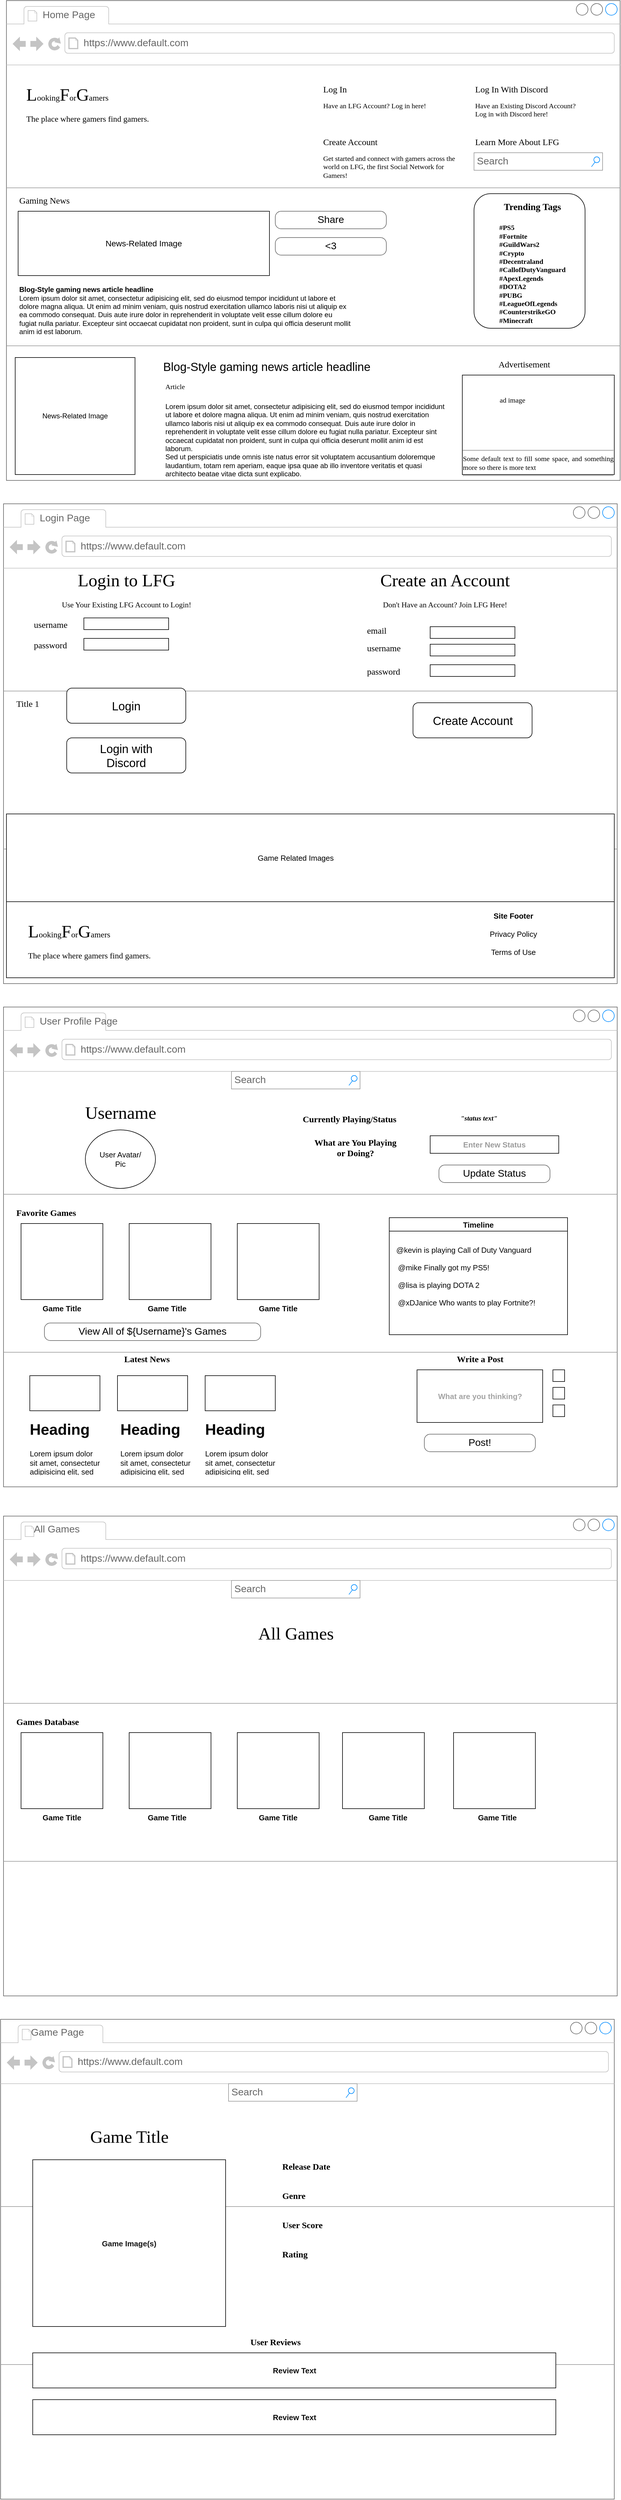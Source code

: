 <mxfile version="16.2.6" type="github">
  <diagram name="Page-1" id="2cc2dc42-3aac-f2a9-1cec-7a8b7cbee084">
    <mxGraphModel dx="1641" dy="769" grid="1" gridSize="10" guides="1" tooltips="1" connect="1" arrows="1" fold="1" page="1" pageScale="1" pageWidth="1100" pageHeight="850" background="#ffffff" math="0" shadow="0">
      <root>
        <mxCell id="0" />
        <mxCell id="1" parent="0" />
        <mxCell id="7026571954dc6520-1" value="" style="strokeWidth=1;shadow=0;dashed=0;align=center;html=1;shape=mxgraph.mockup.containers.browserWindow;rSize=0;strokeColor=#666666;mainText=,;recursiveResize=0;rounded=0;labelBackgroundColor=none;fontFamily=Verdana;fontSize=12" parent="1" vertex="1">
          <mxGeometry x="30" y="20" width="1050" height="820" as="geometry" />
        </mxCell>
        <mxCell id="7026571954dc6520-2" value="Home Page" style="strokeWidth=1;shadow=0;dashed=0;align=center;html=1;shape=mxgraph.mockup.containers.anchor;fontSize=17;fontColor=#666666;align=left;" parent="7026571954dc6520-1" vertex="1">
          <mxGeometry x="60" y="12" width="110" height="26" as="geometry" />
        </mxCell>
        <mxCell id="7026571954dc6520-3" value="https://www.default.com" style="strokeWidth=1;shadow=0;dashed=0;align=center;html=1;shape=mxgraph.mockup.containers.anchor;rSize=0;fontSize=17;fontColor=#666666;align=left;" parent="7026571954dc6520-1" vertex="1">
          <mxGeometry x="130" y="60" width="250" height="26" as="geometry" />
        </mxCell>
        <mxCell id="7026571954dc6520-4" value="L&lt;font style=&quot;font-size: 14px&quot;&gt;ooking&lt;/font&gt;F&lt;font style=&quot;font-size: 14px&quot;&gt;or&lt;/font&gt;G&lt;font style=&quot;font-size: 14px&quot;&gt;amers&lt;br&gt;The place where gamers find gamers.&lt;br&gt;&lt;/font&gt;" style="text;html=1;points=[];align=left;verticalAlign=top;spacingTop=-4;fontSize=30;fontFamily=Verdana" parent="7026571954dc6520-1" vertex="1">
          <mxGeometry x="32" y="140" width="340" height="50" as="geometry" />
        </mxCell>
        <mxCell id="7026571954dc6520-6" value="Log In" style="text;html=1;points=[];align=left;verticalAlign=top;spacingTop=-4;fontSize=15;fontFamily=Verdana" parent="7026571954dc6520-1" vertex="1">
          <mxGeometry x="540" y="140" width="170" height="30" as="geometry" />
        </mxCell>
        <mxCell id="7026571954dc6520-7" value="Have an LFG Account? Log in here!" style="text;html=1;points=[];align=left;verticalAlign=top;spacingTop=-4;fontSize=12;fontFamily=Verdana;whiteSpace=wrap;" parent="7026571954dc6520-1" vertex="1">
          <mxGeometry x="540" y="170" width="240" height="40" as="geometry" />
        </mxCell>
        <mxCell id="7026571954dc6520-8" value="Create Account" style="text;html=1;points=[];align=left;verticalAlign=top;spacingTop=-4;fontSize=15;fontFamily=Verdana" parent="7026571954dc6520-1" vertex="1">
          <mxGeometry x="540" y="230" width="170" height="30" as="geometry" />
        </mxCell>
        <mxCell id="7026571954dc6520-9" value="Get started and connect with gamers across the world on LFG, the first Social Network for Gamers!" style="text;html=1;points=[];align=left;verticalAlign=top;spacingTop=-4;fontSize=12;fontFamily=Verdana;whiteSpace=wrap;" parent="7026571954dc6520-1" vertex="1">
          <mxGeometry x="540" y="260" width="240" height="50" as="geometry" />
        </mxCell>
        <mxCell id="7026571954dc6520-10" value="Log In With Discord" style="text;html=1;points=[];align=left;verticalAlign=top;spacingTop=-4;fontSize=15;fontFamily=Verdana" parent="7026571954dc6520-1" vertex="1">
          <mxGeometry x="800" y="140" width="170" height="30" as="geometry" />
        </mxCell>
        <mxCell id="7026571954dc6520-11" value="Have an Existing Discord Account?&lt;br&gt;Log in with Discord here!" style="text;html=1;points=[];align=left;verticalAlign=top;spacingTop=-4;fontSize=12;fontFamily=Verdana;whiteSpace=wrap;" parent="7026571954dc6520-1" vertex="1">
          <mxGeometry x="800" y="170" width="240" height="40" as="geometry" />
        </mxCell>
        <mxCell id="7026571954dc6520-12" value="Learn More About LFG" style="text;html=1;points=[];align=left;verticalAlign=top;spacingTop=-4;fontSize=15;fontFamily=Verdana" parent="7026571954dc6520-1" vertex="1">
          <mxGeometry x="800" y="230" width="170" height="30" as="geometry" />
        </mxCell>
        <mxCell id="7026571954dc6520-14" value="Search" style="strokeWidth=1;shadow=0;dashed=0;align=center;html=1;shape=mxgraph.mockup.forms.searchBox;strokeColor=#999999;mainText=;strokeColor2=#008cff;fontColor=#666666;fontSize=17;align=left;spacingLeft=3;rounded=0;labelBackgroundColor=none;" parent="7026571954dc6520-1" vertex="1">
          <mxGeometry x="800" y="260" width="220" height="30" as="geometry" />
        </mxCell>
        <mxCell id="7026571954dc6520-15" value="" style="verticalLabelPosition=bottom;shadow=0;dashed=0;align=center;html=1;verticalAlign=top;strokeWidth=1;shape=mxgraph.mockup.markup.line;strokeColor=#999999;rounded=0;labelBackgroundColor=none;fillColor=#ffffff;fontFamily=Verdana;fontSize=12;fontColor=#000000;" parent="7026571954dc6520-1" vertex="1">
          <mxGeometry y="310" width="1050" height="20" as="geometry" />
        </mxCell>
        <mxCell id="7026571954dc6520-16" value="Gaming News" style="text;html=1;points=[];align=left;verticalAlign=top;spacingTop=-4;fontSize=15;fontFamily=Verdana" parent="7026571954dc6520-1" vertex="1">
          <mxGeometry x="20" y="330" width="170" height="30" as="geometry" />
        </mxCell>
        <mxCell id="7026571954dc6520-17" value="&lt;br&gt;&lt;br&gt;&lt;br&gt;&lt;br&gt;&lt;br&gt;&lt;br&gt;&lt;br&gt;&lt;br&gt;&lt;b&gt;Blog-Style gaming news article headline&lt;br&gt;&lt;/b&gt;Lorem ipsum dolor sit amet, consectetur adipisicing elit, sed do eiusmod tempor incididunt ut labore et dolore magna aliqua. Ut enim ad minim veniam, quis nostrud exercitation ullamco laboris nisi ut aliquip ex ea commodo consequat. Duis aute irure dolor in reprehenderit in voluptate velit esse cillum dolore eu fugiat nulla pariatur. Excepteur sint occaecat cupidatat non proident, sunt in culpa qui officia deserunt mollit anim id est laborum." style="text;spacingTop=-5;whiteSpace=wrap;html=1;align=left;fontSize=12;fontFamily=Helvetica;fillColor=none;strokeColor=none;rounded=0;shadow=1;labelBackgroundColor=none;" parent="7026571954dc6520-1" vertex="1">
          <mxGeometry x="20" y="370" width="570" height="240" as="geometry" />
        </mxCell>
        <mxCell id="7026571954dc6520-18" value="Share" style="strokeWidth=1;shadow=0;dashed=0;align=center;html=1;shape=mxgraph.mockup.buttons.button;strokeColor=#666666;mainText=;buttonStyle=round;fontSize=17;fontStyle=0;fillColor=none;whiteSpace=wrap;rounded=0;labelBackgroundColor=none;" parent="7026571954dc6520-1" vertex="1">
          <mxGeometry x="460" y="360" width="190" height="30" as="geometry" />
        </mxCell>
        <mxCell id="7026571954dc6520-19" value="&amp;lt;3" style="strokeWidth=1;shadow=0;dashed=0;align=center;html=1;shape=mxgraph.mockup.buttons.button;strokeColor=#666666;mainText=;buttonStyle=round;fontSize=17;fontStyle=0;fillColor=none;whiteSpace=wrap;rounded=0;labelBackgroundColor=none;" parent="7026571954dc6520-1" vertex="1">
          <mxGeometry x="460" y="405" width="190" height="30" as="geometry" />
        </mxCell>
        <mxCell id="7026571954dc6520-20" value="&lt;div style=&quot;font-size: 16px&quot;&gt;&lt;b&gt;&lt;font style=&quot;font-size: 16px&quot;&gt;Trending Tags&lt;/font&gt;&lt;/b&gt;&lt;/div&gt;&lt;div style=&quot;font-size: 16px&quot;&gt;&lt;b&gt;&lt;font style=&quot;font-size: 16px&quot;&gt;&lt;br&gt;&lt;/font&gt;&lt;/b&gt;&lt;/div&gt;&lt;div style=&quot;text-align: justify&quot;&gt;&lt;b&gt;&lt;font style=&quot;font-size: 12px&quot;&gt;#PS5&lt;/font&gt;&lt;/b&gt;&lt;/div&gt;&lt;div style=&quot;text-align: justify&quot;&gt;&lt;b&gt;&lt;font style=&quot;font-size: 12px&quot;&gt;#Fortnite&lt;/font&gt;&lt;/b&gt;&lt;/div&gt;&lt;div style=&quot;text-align: justify&quot;&gt;&lt;b&gt;&lt;font style=&quot;font-size: 12px&quot;&gt;#GuildWars2&lt;/font&gt;&lt;/b&gt;&lt;/div&gt;&lt;div style=&quot;text-align: justify&quot;&gt;&lt;b&gt;&lt;font style=&quot;font-size: 12px&quot;&gt;#Crypto&lt;/font&gt;&lt;/b&gt;&lt;/div&gt;&lt;div style=&quot;text-align: justify&quot;&gt;&lt;b&gt;&lt;font style=&quot;font-size: 12px&quot;&gt;#Decentraland&lt;/font&gt;&lt;/b&gt;&lt;/div&gt;&lt;div style=&quot;text-align: justify&quot;&gt;&lt;b&gt;&lt;font style=&quot;font-size: 12px&quot;&gt;#CallofDutyVanguard&lt;/font&gt;&lt;/b&gt;&lt;/div&gt;&lt;div style=&quot;text-align: justify&quot;&gt;&lt;b&gt;&lt;font style=&quot;font-size: 12px&quot;&gt;#ApexLegends&lt;/font&gt;&lt;/b&gt;&lt;/div&gt;&lt;div style=&quot;text-align: justify&quot;&gt;&lt;b&gt;&lt;font style=&quot;font-size: 12px&quot;&gt;#DOTA2&lt;/font&gt;&lt;/b&gt;&lt;/div&gt;&lt;div style=&quot;text-align: justify&quot;&gt;&lt;b&gt;&lt;font style=&quot;font-size: 12px&quot;&gt;#PUBG&lt;/font&gt;&lt;/b&gt;&lt;/div&gt;&lt;div style=&quot;text-align: justify&quot;&gt;&lt;b&gt;&lt;font style=&quot;font-size: 12px&quot;&gt;#LeagueOfLegends&lt;/font&gt;&lt;/b&gt;&lt;/div&gt;&lt;div style=&quot;text-align: justify&quot;&gt;&lt;b&gt;&lt;font style=&quot;font-size: 12px&quot;&gt;#CounterstrikeGO&lt;/font&gt;&lt;/b&gt;&lt;/div&gt;&lt;div style=&quot;text-align: justify&quot;&gt;&lt;b&gt;&lt;font style=&quot;font-size: 12px&quot;&gt;#Minecraft&lt;/font&gt;&lt;/b&gt;&lt;/div&gt;&lt;div style=&quot;text-align: justify&quot;&gt;&lt;b&gt;&lt;br&gt;&lt;/b&gt;&lt;/div&gt;" style="text;html=1;points=[];align=center;verticalAlign=top;spacingTop=-4;fontSize=12;fontFamily=Verdana;whiteSpace=wrap;" parent="7026571954dc6520-1" vertex="1">
          <mxGeometry x="780" y="340" width="240" height="40" as="geometry" />
        </mxCell>
        <mxCell id="7026571954dc6520-21" value="" style="verticalLabelPosition=bottom;shadow=0;dashed=0;align=center;html=1;verticalAlign=top;strokeWidth=1;shape=mxgraph.mockup.markup.line;strokeColor=#999999;rounded=0;labelBackgroundColor=none;fillColor=#ffffff;fontFamily=Verdana;fontSize=12;fontColor=#000000;" parent="7026571954dc6520-1" vertex="1">
          <mxGeometry y="580" width="1050" height="20" as="geometry" />
        </mxCell>
        <mxCell id="7026571954dc6520-22" value="" style="verticalLabelPosition=bottom;shadow=0;dashed=0;align=center;html=1;verticalAlign=top;strokeWidth=1;shape=mxgraph.mockup.graphics.simpleIcon;strokeColor=#999999;fillColor=#ffffff;rounded=0;labelBackgroundColor=none;fontFamily=Verdana;fontSize=12;fontColor=#000000;" parent="7026571954dc6520-1" vertex="1">
          <mxGeometry x="15" y="610" width="200" height="200" as="geometry" />
        </mxCell>
        <mxCell id="7026571954dc6520-32" value="&amp;nbsp; &amp;nbsp; &amp;nbsp; &amp;nbsp; &amp;nbsp; &amp;nbsp;Advertisement" style="text;html=1;points=[];align=center;verticalAlign=top;spacingTop=-4;fontSize=15;fontFamily=Verdana" parent="7026571954dc6520-1" vertex="1">
          <mxGeometry x="780" y="610" width="170" height="30" as="geometry" />
        </mxCell>
        <mxCell id="7026571954dc6520-33" value="&lt;div style=&quot;text-align: justify&quot;&gt;&lt;br&gt;&lt;/div&gt;&lt;div style=&quot;text-align: justify&quot;&gt;&lt;br&gt;&lt;/div&gt;&lt;div style=&quot;text-align: justify&quot;&gt;&amp;nbsp; &amp;nbsp; &amp;nbsp; &amp;nbsp; &amp;nbsp; &amp;nbsp; &amp;nbsp; &amp;nbsp; &amp;nbsp; &amp;nbsp; &amp;nbsp;ad image&lt;/div&gt;&lt;div style=&quot;text-align: justify&quot;&gt;&lt;br&gt;&lt;/div&gt;&lt;div style=&quot;text-align: justify&quot;&gt;&lt;br&gt;&lt;/div&gt;&lt;div style=&quot;text-align: justify&quot;&gt;&lt;br&gt;&lt;/div&gt;&lt;div style=&quot;text-align: justify&quot;&gt;&lt;br&gt;&lt;/div&gt;&lt;div style=&quot;text-align: justify&quot;&gt;&lt;br&gt;&lt;/div&gt;&lt;hr id=&quot;null&quot; style=&quot;text-align: justify&quot;&gt;&lt;span&gt;&lt;div style=&quot;text-align: justify&quot;&gt;&lt;span&gt;Some default text to fill some space, and&amp;nbsp;&lt;/span&gt;&lt;span&gt;something more so there is more text&lt;/span&gt;&lt;/div&gt;&lt;/span&gt;&lt;hr id=&quot;null&quot; style=&quot;text-align: left&quot;&gt;" style="whiteSpace=wrap;html=1;rounded=0;shadow=0;labelBackgroundColor=none;strokeWidth=1;fontFamily=Verdana;fontSize=12;align=center;verticalAlign=top;" parent="7026571954dc6520-1" vertex="1">
          <mxGeometry x="780" y="640" width="260" height="170" as="geometry" />
        </mxCell>
        <mxCell id="7026571954dc6520-34" value="Article" style="text;html=1;points=[];align=left;verticalAlign=top;spacingTop=-4;fontSize=12;fontFamily=Verdana;whiteSpace=wrap;" parent="7026571954dc6520-1" vertex="1">
          <mxGeometry x="270" y="650" width="470" height="40" as="geometry" />
        </mxCell>
        <mxCell id="tTyJ2uABb6z969umZ8tP-50" value="" style="rounded=1;whiteSpace=wrap;html=1;fontSize=12;fillColor=none;" vertex="1" parent="7026571954dc6520-1">
          <mxGeometry x="800" y="330" width="190" height="230" as="geometry" />
        </mxCell>
        <mxCell id="tTyJ2uABb6z969umZ8tP-51" value="News-Related Image" style="rounded=0;whiteSpace=wrap;html=1;fontSize=12;fillColor=default;" vertex="1" parent="7026571954dc6520-1">
          <mxGeometry x="15" y="610" width="205" height="200" as="geometry" />
        </mxCell>
        <mxCell id="tTyJ2uABb6z969umZ8tP-52" value="&lt;font style=&quot;font-size: 20px&quot;&gt;Blog-Style gaming news article headline&lt;/font&gt;" style="text;html=1;resizable=0;autosize=1;align=center;verticalAlign=middle;points=[];fillColor=none;strokeColor=none;rounded=0;fontSize=12;" vertex="1" parent="7026571954dc6520-1">
          <mxGeometry x="260" y="615" width="370" height="20" as="geometry" />
        </mxCell>
        <mxCell id="7026571954dc6520-36" value="Lorem ipsum dolor sit amet, consectetur adipisicing elit, sed do eiusmod tempor incididunt ut labore et dolore magna aliqua. Ut enim ad minim veniam, quis nostrud exercitation ullamco laboris nisi ut aliquip ex ea commodo consequat. Duis aute irure dolor in reprehenderit in voluptate velit esse cillum dolore eu fugiat nulla pariatur. Excepteur sint occaecat cupidatat non proident, sunt in culpa qui officia deserunt mollit anim id est laborum.&lt;br&gt;Sed ut perspiciatis unde omnis iste natus error sit voluptatem accusantium doloremque laudantium, totam rem aperiam, eaque ipsa quae ab illo inventore veritatis et quasi architecto beatae vitae dicta sunt explicabo.&amp;nbsp;" style="text;spacingTop=-5;whiteSpace=wrap;html=1;align=left;fontSize=12;fontFamily=Helvetica;fillColor=none;strokeColor=none;rounded=0;shadow=1;labelBackgroundColor=none;" parent="1" vertex="1">
          <mxGeometry x="300" y="705" width="490" height="125" as="geometry" />
        </mxCell>
        <mxCell id="tTyJ2uABb6z969umZ8tP-1" value="" style="strokeWidth=1;shadow=0;dashed=0;align=center;html=1;shape=mxgraph.mockup.containers.browserWindow;rSize=0;strokeColor=#666666;mainText=,;recursiveResize=0;rounded=0;labelBackgroundColor=none;fontFamily=Verdana;fontSize=12" vertex="1" parent="1">
          <mxGeometry x="25" y="880" width="1050" height="820" as="geometry" />
        </mxCell>
        <mxCell id="tTyJ2uABb6z969umZ8tP-2" value="Login Page" style="strokeWidth=1;shadow=0;dashed=0;align=center;html=1;shape=mxgraph.mockup.containers.anchor;fontSize=17;fontColor=#666666;align=left;" vertex="1" parent="tTyJ2uABb6z969umZ8tP-1">
          <mxGeometry x="60" y="12" width="110" height="26" as="geometry" />
        </mxCell>
        <mxCell id="tTyJ2uABb6z969umZ8tP-3" value="https://www.default.com" style="strokeWidth=1;shadow=0;dashed=0;align=center;html=1;shape=mxgraph.mockup.containers.anchor;rSize=0;fontSize=17;fontColor=#666666;align=left;" vertex="1" parent="tTyJ2uABb6z969umZ8tP-1">
          <mxGeometry x="130" y="60" width="250" height="26" as="geometry" />
        </mxCell>
        <mxCell id="tTyJ2uABb6z969umZ8tP-4" value="Login to LFG&lt;br&gt;&lt;font style=&quot;font-size: 13px&quot;&gt;Use Your Existing LFG Account to Login!&lt;/font&gt;" style="text;html=1;points=[];align=center;verticalAlign=top;spacingTop=-4;fontSize=30;fontFamily=Verdana" vertex="1" parent="tTyJ2uABb6z969umZ8tP-1">
          <mxGeometry x="40" y="110" width="340" height="50" as="geometry" />
        </mxCell>
        <mxCell id="tTyJ2uABb6z969umZ8tP-7" value="username" style="text;html=1;points=[];align=left;verticalAlign=top;spacingTop=-4;fontSize=15;fontFamily=Verdana" vertex="1" parent="tTyJ2uABb6z969umZ8tP-1">
          <mxGeometry x="50" y="195" width="80" height="30" as="geometry" />
        </mxCell>
        <mxCell id="tTyJ2uABb6z969umZ8tP-9" value="password" style="text;html=1;points=[];align=left;verticalAlign=top;spacingTop=-4;fontSize=15;fontFamily=Verdana" vertex="1" parent="tTyJ2uABb6z969umZ8tP-1">
          <mxGeometry x="50" y="230" width="170" height="30" as="geometry" />
        </mxCell>
        <mxCell id="tTyJ2uABb6z969umZ8tP-11" value="email" style="text;html=1;points=[];align=left;verticalAlign=top;spacingTop=-4;fontSize=15;fontFamily=Verdana" vertex="1" parent="tTyJ2uABb6z969umZ8tP-1">
          <mxGeometry x="620" y="205" width="50" height="30" as="geometry" />
        </mxCell>
        <mxCell id="tTyJ2uABb6z969umZ8tP-13" value="" style="verticalLabelPosition=bottom;shadow=0;dashed=0;align=center;html=1;verticalAlign=top;strokeWidth=1;shape=mxgraph.mockup.markup.line;strokeColor=#999999;rounded=0;labelBackgroundColor=none;fillColor=#ffffff;fontFamily=Verdana;fontSize=12;fontColor=#000000;" vertex="1" parent="tTyJ2uABb6z969umZ8tP-1">
          <mxGeometry y="310" width="1050" height="20" as="geometry" />
        </mxCell>
        <mxCell id="tTyJ2uABb6z969umZ8tP-14" value="Title 1" style="text;html=1;points=[];align=left;verticalAlign=top;spacingTop=-4;fontSize=15;fontFamily=Verdana" vertex="1" parent="tTyJ2uABb6z969umZ8tP-1">
          <mxGeometry x="20" y="330" width="170" height="30" as="geometry" />
        </mxCell>
        <mxCell id="tTyJ2uABb6z969umZ8tP-19" value="" style="verticalLabelPosition=bottom;shadow=0;dashed=0;align=center;html=1;verticalAlign=top;strokeWidth=1;shape=mxgraph.mockup.markup.line;strokeColor=#999999;rounded=0;labelBackgroundColor=none;fillColor=#ffffff;fontFamily=Verdana;fontSize=12;fontColor=#000000;" vertex="1" parent="tTyJ2uABb6z969umZ8tP-1">
          <mxGeometry y="580" width="1050" height="20" as="geometry" />
        </mxCell>
        <mxCell id="tTyJ2uABb6z969umZ8tP-100" value="Login with&lt;br&gt;Discord" style="rounded=1;whiteSpace=wrap;html=1;fontSize=20;fillColor=default;" vertex="1" parent="tTyJ2uABb6z969umZ8tP-1">
          <mxGeometry x="108.12" y="400" width="203.75" height="60" as="geometry" />
        </mxCell>
        <mxCell id="tTyJ2uABb6z969umZ8tP-101" value="Login" style="rounded=1;whiteSpace=wrap;html=1;fontSize=20;fillColor=default;" vertex="1" parent="tTyJ2uABb6z969umZ8tP-1">
          <mxGeometry x="108.13" y="315" width="203.75" height="60" as="geometry" />
        </mxCell>
        <mxCell id="tTyJ2uABb6z969umZ8tP-53" value="" style="rounded=0;whiteSpace=wrap;html=1;fontSize=20;fillColor=default;" vertex="1" parent="tTyJ2uABb6z969umZ8tP-1">
          <mxGeometry x="137.5" y="195" width="145" height="20" as="geometry" />
        </mxCell>
        <mxCell id="tTyJ2uABb6z969umZ8tP-102" value="Create an Account&lt;br&gt;&lt;font style=&quot;font-size: 13px&quot;&gt;Don&#39;t Have an Account? Join LFG Here!&lt;/font&gt;" style="text;html=1;points=[];align=center;verticalAlign=top;spacingTop=-4;fontSize=30;fontFamily=Verdana" vertex="1" parent="tTyJ2uABb6z969umZ8tP-1">
          <mxGeometry x="585" y="110" width="340" height="50" as="geometry" />
        </mxCell>
        <mxCell id="tTyJ2uABb6z969umZ8tP-103" value="username" style="text;html=1;points=[];align=left;verticalAlign=top;spacingTop=-4;fontSize=15;fontFamily=Verdana" vertex="1" parent="tTyJ2uABb6z969umZ8tP-1">
          <mxGeometry x="620" y="235" width="50" height="30" as="geometry" />
        </mxCell>
        <mxCell id="tTyJ2uABb6z969umZ8tP-107" value="password" style="text;html=1;points=[];align=left;verticalAlign=top;spacingTop=-4;fontSize=15;fontFamily=Verdana" vertex="1" parent="tTyJ2uABb6z969umZ8tP-1">
          <mxGeometry x="620" y="275" width="50" height="30" as="geometry" />
        </mxCell>
        <mxCell id="tTyJ2uABb6z969umZ8tP-108" value="" style="rounded=0;whiteSpace=wrap;html=1;fontSize=20;fillColor=default;" vertex="1" parent="tTyJ2uABb6z969umZ8tP-1">
          <mxGeometry x="137.5" y="230" width="145" height="20" as="geometry" />
        </mxCell>
        <mxCell id="tTyJ2uABb6z969umZ8tP-109" value="" style="rounded=0;whiteSpace=wrap;html=1;fontSize=20;fillColor=default;" vertex="1" parent="tTyJ2uABb6z969umZ8tP-1">
          <mxGeometry x="730" y="210" width="145" height="20" as="geometry" />
        </mxCell>
        <mxCell id="tTyJ2uABb6z969umZ8tP-110" value="" style="rounded=0;whiteSpace=wrap;html=1;fontSize=20;fillColor=default;" vertex="1" parent="tTyJ2uABb6z969umZ8tP-1">
          <mxGeometry x="730" y="240" width="145" height="20" as="geometry" />
        </mxCell>
        <mxCell id="tTyJ2uABb6z969umZ8tP-111" value="" style="rounded=0;whiteSpace=wrap;html=1;fontSize=20;fillColor=default;" vertex="1" parent="tTyJ2uABb6z969umZ8tP-1">
          <mxGeometry x="730" y="275" width="145" height="20" as="geometry" />
        </mxCell>
        <mxCell id="tTyJ2uABb6z969umZ8tP-112" value="Create Account" style="rounded=1;whiteSpace=wrap;html=1;fontSize=20;fillColor=default;" vertex="1" parent="tTyJ2uABb6z969umZ8tP-1">
          <mxGeometry x="700.62" y="340" width="203.75" height="60" as="geometry" />
        </mxCell>
        <mxCell id="tTyJ2uABb6z969umZ8tP-116" value="" style="rounded=0;whiteSpace=wrap;html=1;fontSize=13;fillColor=default;" vertex="1" parent="tTyJ2uABb6z969umZ8tP-1">
          <mxGeometry x="5" y="660" width="1040" height="150" as="geometry" />
        </mxCell>
        <mxCell id="tTyJ2uABb6z969umZ8tP-117" value="L&lt;font style=&quot;font-size: 14px&quot;&gt;ooking&lt;/font&gt;F&lt;font style=&quot;font-size: 14px&quot;&gt;or&lt;/font&gt;G&lt;font style=&quot;font-size: 14px&quot;&gt;amers&lt;br&gt;The place where gamers find gamers.&lt;br&gt;&lt;/font&gt;" style="text;html=1;points=[];align=left;verticalAlign=top;spacingTop=-4;fontSize=30;fontFamily=Verdana" vertex="1" parent="tTyJ2uABb6z969umZ8tP-1">
          <mxGeometry x="39.99" y="710" width="340" height="50" as="geometry" />
        </mxCell>
        <mxCell id="tTyJ2uABb6z969umZ8tP-119" value="&lt;b&gt;Site Footer&lt;/b&gt;&lt;br&gt;&lt;br&gt;Privacy Policy&lt;br&gt;&lt;br&gt;Terms of Use" style="text;html=1;strokeColor=none;fillColor=none;align=center;verticalAlign=middle;whiteSpace=wrap;rounded=0;fontSize=13;" vertex="1" parent="tTyJ2uABb6z969umZ8tP-1">
          <mxGeometry x="820" y="720" width="105" height="30" as="geometry" />
        </mxCell>
        <mxCell id="tTyJ2uABb6z969umZ8tP-25" value="&lt;div style=&quot;text-align: left&quot;&gt;&lt;span style=&quot;white-space: pre&quot;&gt;	&lt;/span&gt;&lt;span style=&quot;white-space: pre&quot;&gt;	&lt;/span&gt;&lt;span style=&quot;white-space: pre&quot;&gt;	&lt;/span&gt;&lt;span style=&quot;white-space: pre&quot;&gt;	&lt;/span&gt;&lt;span style=&quot;white-space: pre&quot;&gt;	&lt;/span&gt;&lt;span style=&quot;white-space: pre&quot;&gt;	&lt;/span&gt;&lt;span style=&quot;white-space: pre&quot;&gt;	&lt;/span&gt;&lt;span style=&quot;white-space: pre&quot;&gt;	&lt;/span&gt;&lt;span style=&quot;white-space: pre&quot;&gt;	&lt;/span&gt;&lt;/div&gt;" style="strokeWidth=1;shadow=0;dashed=0;align=center;html=1;shape=mxgraph.mockup.containers.browserWindow;rSize=0;strokeColor=#666666;mainText=,;recursiveResize=0;rounded=0;labelBackgroundColor=none;fontFamily=Verdana;fontSize=12" vertex="1" parent="1">
          <mxGeometry x="25" y="1740" width="1050" height="820" as="geometry" />
        </mxCell>
        <mxCell id="tTyJ2uABb6z969umZ8tP-26" value="User Profile Page" style="strokeWidth=1;shadow=0;dashed=0;align=center;html=1;shape=mxgraph.mockup.containers.anchor;fontSize=17;fontColor=#666666;align=left;" vertex="1" parent="tTyJ2uABb6z969umZ8tP-25">
          <mxGeometry x="60" y="12" width="110" height="26" as="geometry" />
        </mxCell>
        <mxCell id="tTyJ2uABb6z969umZ8tP-27" value="https://www.default.com" style="strokeWidth=1;shadow=0;dashed=0;align=center;html=1;shape=mxgraph.mockup.containers.anchor;rSize=0;fontSize=17;fontColor=#666666;align=left;" vertex="1" parent="tTyJ2uABb6z969umZ8tP-25">
          <mxGeometry x="130" y="60" width="250" height="26" as="geometry" />
        </mxCell>
        <mxCell id="tTyJ2uABb6z969umZ8tP-28" value="Username" style="text;html=1;points=[];align=center;verticalAlign=top;spacingTop=-4;fontSize=30;fontFamily=Verdana" vertex="1" parent="tTyJ2uABb6z969umZ8tP-25">
          <mxGeometry x="30" y="160" width="340" height="50" as="geometry" />
        </mxCell>
        <mxCell id="tTyJ2uABb6z969umZ8tP-29" value="&lt;b&gt;Currently Playing/Status&lt;/b&gt;" style="text;html=1;points=[];align=left;verticalAlign=top;spacingTop=-4;fontSize=15;fontFamily=Verdana" vertex="1" parent="tTyJ2uABb6z969umZ8tP-25">
          <mxGeometry x="510" y="180" width="170" height="30" as="geometry" />
        </mxCell>
        <mxCell id="tTyJ2uABb6z969umZ8tP-34" value="&lt;b&gt;&lt;i&gt;&quot;status text&quot;&lt;/i&gt;&lt;/b&gt;" style="text;html=1;points=[];align=left;verticalAlign=top;spacingTop=-4;fontSize=12;fontFamily=Verdana;whiteSpace=wrap;" vertex="1" parent="tTyJ2uABb6z969umZ8tP-25">
          <mxGeometry x="780" y="180" width="240" height="40" as="geometry" />
        </mxCell>
        <mxCell id="tTyJ2uABb6z969umZ8tP-36" value="Search" style="strokeWidth=1;shadow=0;dashed=0;align=center;html=1;shape=mxgraph.mockup.forms.searchBox;strokeColor=#999999;mainText=;strokeColor2=#008cff;fontColor=#666666;fontSize=17;align=left;spacingLeft=3;rounded=0;labelBackgroundColor=none;" vertex="1" parent="tTyJ2uABb6z969umZ8tP-25">
          <mxGeometry x="390" y="110" width="220" height="30" as="geometry" />
        </mxCell>
        <mxCell id="tTyJ2uABb6z969umZ8tP-37" value="" style="verticalLabelPosition=bottom;shadow=0;dashed=0;align=center;html=1;verticalAlign=top;strokeWidth=1;shape=mxgraph.mockup.markup.line;strokeColor=#999999;rounded=0;labelBackgroundColor=none;fillColor=#ffffff;fontFamily=Verdana;fontSize=12;fontColor=#000000;" vertex="1" parent="tTyJ2uABb6z969umZ8tP-25">
          <mxGeometry y="310" width="1050" height="20" as="geometry" />
        </mxCell>
        <mxCell id="tTyJ2uABb6z969umZ8tP-38" value="&lt;b&gt;Favorite Games&lt;/b&gt;" style="text;html=1;points=[];align=left;verticalAlign=top;spacingTop=-4;fontSize=15;fontFamily=Verdana" vertex="1" parent="tTyJ2uABb6z969umZ8tP-25">
          <mxGeometry x="20" y="340" width="170" height="30" as="geometry" />
        </mxCell>
        <mxCell id="tTyJ2uABb6z969umZ8tP-40" value="Update Status" style="strokeWidth=1;shadow=0;dashed=0;align=center;html=1;shape=mxgraph.mockup.buttons.button;strokeColor=#666666;mainText=;buttonStyle=round;fontSize=17;fontStyle=0;fillColor=none;whiteSpace=wrap;rounded=0;labelBackgroundColor=none;" vertex="1" parent="tTyJ2uABb6z969umZ8tP-25">
          <mxGeometry x="745" y="270" width="190" height="30" as="geometry" />
        </mxCell>
        <mxCell id="tTyJ2uABb6z969umZ8tP-43" value="" style="verticalLabelPosition=bottom;shadow=0;dashed=0;align=center;html=1;verticalAlign=top;strokeWidth=1;shape=mxgraph.mockup.markup.line;strokeColor=#999999;rounded=0;labelBackgroundColor=none;fillColor=#ffffff;fontFamily=Verdana;fontSize=12;fontColor=#000000;" vertex="1" parent="tTyJ2uABb6z969umZ8tP-25">
          <mxGeometry y="580" width="1050" height="20" as="geometry" />
        </mxCell>
        <mxCell id="tTyJ2uABb6z969umZ8tP-45" value="&lt;b&gt;Latest News&lt;/b&gt;" style="text;html=1;points=[];align=center;verticalAlign=top;spacingTop=-4;fontSize=15;fontFamily=Verdana" vertex="1" parent="tTyJ2uABb6z969umZ8tP-25">
          <mxGeometry x="160" y="590" width="170" height="30" as="geometry" />
        </mxCell>
        <mxCell id="tTyJ2uABb6z969umZ8tP-46" value="&lt;b&gt;Write a Post&lt;/b&gt;" style="text;html=1;points=[];align=center;verticalAlign=top;spacingTop=-4;fontSize=15;fontFamily=Verdana" vertex="1" parent="tTyJ2uABb6z969umZ8tP-25">
          <mxGeometry x="730" y="590" width="170" height="30" as="geometry" />
        </mxCell>
        <mxCell id="tTyJ2uABb6z969umZ8tP-120" value="User Avatar/&lt;br&gt;Pic" style="ellipse;whiteSpace=wrap;html=1;fontSize=13;fillColor=default;" vertex="1" parent="tTyJ2uABb6z969umZ8tP-25">
          <mxGeometry x="140" y="210" width="120" height="100" as="geometry" />
        </mxCell>
        <mxCell id="tTyJ2uABb6z969umZ8tP-121" value="&lt;font color=&quot;#9c9c9c&quot;&gt;&lt;b&gt;Enter New Status&lt;/b&gt;&lt;/font&gt;" style="rounded=0;whiteSpace=wrap;html=1;fontSize=13;fillColor=default;" vertex="1" parent="tTyJ2uABb6z969umZ8tP-25">
          <mxGeometry x="730" y="220" width="220" height="30" as="geometry" />
        </mxCell>
        <mxCell id="tTyJ2uABb6z969umZ8tP-122" value="&lt;div style=&quot;text-align: center&quot;&gt;&lt;b&gt;What are You Playing&lt;/b&gt;&lt;/div&gt;&lt;b&gt;&lt;div style=&quot;text-align: center&quot;&gt;&lt;b&gt;or Doing?&lt;/b&gt;&lt;/div&gt;&lt;/b&gt;" style="text;html=1;points=[];align=left;verticalAlign=top;spacingTop=-4;fontSize=15;fontFamily=Verdana" vertex="1" parent="tTyJ2uABb6z969umZ8tP-25">
          <mxGeometry x="530" y="220" width="170" height="30" as="geometry" />
        </mxCell>
        <mxCell id="tTyJ2uABb6z969umZ8tP-123" value="" style="rounded=0;whiteSpace=wrap;html=1;fontSize=13;fontColor=#9C9C9C;fillColor=default;" vertex="1" parent="tTyJ2uABb6z969umZ8tP-25">
          <mxGeometry x="30" y="370" width="140" height="130" as="geometry" />
        </mxCell>
        <mxCell id="tTyJ2uABb6z969umZ8tP-124" value="" style="rounded=0;whiteSpace=wrap;html=1;fontSize=13;fontColor=#9C9C9C;fillColor=default;" vertex="1" parent="tTyJ2uABb6z969umZ8tP-25">
          <mxGeometry x="215" y="370" width="140" height="130" as="geometry" />
        </mxCell>
        <mxCell id="tTyJ2uABb6z969umZ8tP-125" value="" style="rounded=0;whiteSpace=wrap;html=1;fontSize=13;fontColor=#9C9C9C;fillColor=default;" vertex="1" parent="tTyJ2uABb6z969umZ8tP-25">
          <mxGeometry x="400" y="370" width="140" height="130" as="geometry" />
        </mxCell>
        <mxCell id="tTyJ2uABb6z969umZ8tP-126" value="&lt;font color=&quot;#080808&quot;&gt;&lt;b&gt;Game Title&lt;/b&gt;&lt;/font&gt;" style="text;html=1;strokeColor=none;fillColor=none;align=center;verticalAlign=middle;whiteSpace=wrap;rounded=0;fontSize=13;fontColor=#9C9C9C;" vertex="1" parent="tTyJ2uABb6z969umZ8tP-25">
          <mxGeometry x="50" y="500" width="100" height="30" as="geometry" />
        </mxCell>
        <mxCell id="tTyJ2uABb6z969umZ8tP-127" value="&lt;font color=&quot;#080808&quot;&gt;&lt;b&gt;Game Title&lt;/b&gt;&lt;/font&gt;" style="text;html=1;strokeColor=none;fillColor=none;align=center;verticalAlign=middle;whiteSpace=wrap;rounded=0;fontSize=13;fontColor=#9C9C9C;" vertex="1" parent="tTyJ2uABb6z969umZ8tP-25">
          <mxGeometry x="230" y="500" width="100" height="30" as="geometry" />
        </mxCell>
        <mxCell id="tTyJ2uABb6z969umZ8tP-128" value="&lt;font color=&quot;#080808&quot;&gt;&lt;b&gt;Game Title&lt;/b&gt;&lt;/font&gt;" style="text;html=1;strokeColor=none;fillColor=none;align=center;verticalAlign=middle;whiteSpace=wrap;rounded=0;fontSize=13;fontColor=#9C9C9C;" vertex="1" parent="tTyJ2uABb6z969umZ8tP-25">
          <mxGeometry x="420" y="500" width="100" height="30" as="geometry" />
        </mxCell>
        <mxCell id="tTyJ2uABb6z969umZ8tP-129" value="View All of ${Username}&#39;s Games" style="strokeWidth=1;shadow=0;dashed=0;align=center;html=1;shape=mxgraph.mockup.buttons.button;strokeColor=#666666;mainText=;buttonStyle=round;fontSize=17;fontStyle=0;fillColor=none;whiteSpace=wrap;rounded=0;labelBackgroundColor=none;" vertex="1" parent="tTyJ2uABb6z969umZ8tP-25">
          <mxGeometry x="70" y="540" width="370" height="30" as="geometry" />
        </mxCell>
        <mxCell id="tTyJ2uABb6z969umZ8tP-130" value="Timeline" style="swimlane;fontSize=13;fontColor=#080808;fillColor=default;" vertex="1" parent="tTyJ2uABb6z969umZ8tP-25">
          <mxGeometry x="660" y="360" width="305" height="200" as="geometry" />
        </mxCell>
        <mxCell id="tTyJ2uABb6z969umZ8tP-131" value="&lt;p style=&quot;line-height: 0.7&quot;&gt;@kevin is playing Call of Duty Vanguard&lt;/p&gt;" style="text;html=1;strokeColor=none;fillColor=none;align=left;verticalAlign=middle;whiteSpace=wrap;rounded=0;fontSize=13;fontColor=#080808;" vertex="1" parent="tTyJ2uABb6z969umZ8tP-130">
          <mxGeometry x="10" y="40" width="280" height="30" as="geometry" />
        </mxCell>
        <mxCell id="tTyJ2uABb6z969umZ8tP-132" value="&lt;p style=&quot;line-height: 0.7&quot;&gt;@mike Finally got my PS5!&lt;/p&gt;" style="text;html=1;strokeColor=none;fillColor=none;align=left;verticalAlign=middle;whiteSpace=wrap;rounded=0;fontSize=13;fontColor=#080808;" vertex="1" parent="tTyJ2uABb6z969umZ8tP-130">
          <mxGeometry x="12.5" y="70" width="280" height="30" as="geometry" />
        </mxCell>
        <mxCell id="tTyJ2uABb6z969umZ8tP-133" value="&lt;p style=&quot;line-height: 0.7&quot;&gt;@lisa is playing DOTA 2&lt;/p&gt;" style="text;html=1;strokeColor=none;fillColor=none;align=left;verticalAlign=middle;whiteSpace=wrap;rounded=0;fontSize=13;fontColor=#080808;" vertex="1" parent="tTyJ2uABb6z969umZ8tP-130">
          <mxGeometry x="12.5" y="100" width="280" height="30" as="geometry" />
        </mxCell>
        <mxCell id="tTyJ2uABb6z969umZ8tP-134" value="&lt;p style=&quot;line-height: 0.7&quot;&gt;@xDJanice Who wants to play Fortnite?!&lt;/p&gt;" style="text;html=1;strokeColor=none;fillColor=none;align=left;verticalAlign=middle;whiteSpace=wrap;rounded=0;fontSize=13;fontColor=#080808;" vertex="1" parent="tTyJ2uABb6z969umZ8tP-130">
          <mxGeometry x="12.5" y="130" width="280" height="30" as="geometry" />
        </mxCell>
        <mxCell id="tTyJ2uABb6z969umZ8tP-136" value="&lt;font color=&quot;#a3a3a3&quot;&gt;&lt;b&gt;What are you thinking?&lt;/b&gt;&lt;/font&gt;" style="rounded=0;whiteSpace=wrap;html=1;fontSize=13;fontColor=#080808;fillColor=default;" vertex="1" parent="tTyJ2uABb6z969umZ8tP-25">
          <mxGeometry x="707.5" y="620" width="215" height="90" as="geometry" />
        </mxCell>
        <mxCell id="tTyJ2uABb6z969umZ8tP-137" value="" style="rounded=0;whiteSpace=wrap;html=1;fontSize=13;fontColor=#080808;fillColor=default;" vertex="1" parent="tTyJ2uABb6z969umZ8tP-25">
          <mxGeometry x="940" y="620" width="20" height="20" as="geometry" />
        </mxCell>
        <mxCell id="tTyJ2uABb6z969umZ8tP-138" value="" style="rounded=0;whiteSpace=wrap;html=1;fontSize=13;fontColor=#080808;fillColor=default;" vertex="1" parent="tTyJ2uABb6z969umZ8tP-25">
          <mxGeometry x="940" y="650" width="20" height="20" as="geometry" />
        </mxCell>
        <mxCell id="tTyJ2uABb6z969umZ8tP-139" value="" style="rounded=0;whiteSpace=wrap;html=1;fontSize=13;fontColor=#080808;fillColor=default;" vertex="1" parent="tTyJ2uABb6z969umZ8tP-25">
          <mxGeometry x="940" y="680" width="20" height="20" as="geometry" />
        </mxCell>
        <mxCell id="tTyJ2uABb6z969umZ8tP-140" value="Post!" style="strokeWidth=1;shadow=0;dashed=0;align=center;html=1;shape=mxgraph.mockup.buttons.button;strokeColor=#666666;mainText=;buttonStyle=round;fontSize=17;fontStyle=0;fillColor=none;whiteSpace=wrap;rounded=0;labelBackgroundColor=none;" vertex="1" parent="tTyJ2uABb6z969umZ8tP-25">
          <mxGeometry x="720" y="730" width="190" height="30" as="geometry" />
        </mxCell>
        <mxCell id="tTyJ2uABb6z969umZ8tP-141" value="" style="rounded=0;whiteSpace=wrap;html=1;fontSize=13;fontColor=#080808;fillColor=default;" vertex="1" parent="tTyJ2uABb6z969umZ8tP-25">
          <mxGeometry x="45" y="630" width="120" height="60" as="geometry" />
        </mxCell>
        <mxCell id="tTyJ2uABb6z969umZ8tP-142" value="" style="rounded=0;whiteSpace=wrap;html=1;fontSize=13;fontColor=#080808;fillColor=default;" vertex="1" parent="tTyJ2uABb6z969umZ8tP-25">
          <mxGeometry x="195" y="630" width="120" height="60" as="geometry" />
        </mxCell>
        <mxCell id="tTyJ2uABb6z969umZ8tP-143" value="" style="rounded=0;whiteSpace=wrap;html=1;fontSize=13;fontColor=#080808;fillColor=default;" vertex="1" parent="tTyJ2uABb6z969umZ8tP-25">
          <mxGeometry x="345" y="630" width="120" height="60" as="geometry" />
        </mxCell>
        <mxCell id="tTyJ2uABb6z969umZ8tP-144" value="&lt;h1&gt;Heading&lt;/h1&gt;&lt;p&gt;Lorem ipsum dolor sit amet, consectetur adipisicing elit, sed do eiusmod tempor incididunt ut labore et dolore magna aliqua.&lt;/p&gt;" style="text;html=1;strokeColor=none;fillColor=none;spacing=5;spacingTop=-20;whiteSpace=wrap;overflow=hidden;rounded=0;fontSize=13;fontColor=#080808;" vertex="1" parent="tTyJ2uABb6z969umZ8tP-25">
          <mxGeometry x="40" y="700" width="130" height="100" as="geometry" />
        </mxCell>
        <mxCell id="tTyJ2uABb6z969umZ8tP-145" value="&lt;h1&gt;Heading&lt;/h1&gt;&lt;p&gt;Lorem ipsum dolor sit amet, consectetur adipisicing elit, sed do eiusmod tempor incididunt ut labore et dolore magna aliqua.&lt;/p&gt;" style="text;html=1;strokeColor=none;fillColor=none;spacing=5;spacingTop=-20;whiteSpace=wrap;overflow=hidden;rounded=0;fontSize=13;fontColor=#080808;" vertex="1" parent="tTyJ2uABb6z969umZ8tP-25">
          <mxGeometry x="195" y="700" width="130" height="100" as="geometry" />
        </mxCell>
        <mxCell id="tTyJ2uABb6z969umZ8tP-146" value="&lt;h1&gt;Heading&lt;/h1&gt;&lt;p&gt;Lorem ipsum dolor sit amet, consectetur adipisicing elit, sed do eiusmod tempor incididunt ut labore et dolore magna aliqua.&lt;/p&gt;" style="text;html=1;strokeColor=none;fillColor=none;spacing=5;spacingTop=-20;whiteSpace=wrap;overflow=hidden;rounded=0;fontSize=13;fontColor=#080808;" vertex="1" parent="tTyJ2uABb6z969umZ8tP-25">
          <mxGeometry x="340" y="700" width="130" height="100" as="geometry" />
        </mxCell>
        <mxCell id="tTyJ2uABb6z969umZ8tP-49" value="News-Related Image" style="rounded=0;whiteSpace=wrap;html=1;fontSize=14;" vertex="1" parent="1">
          <mxGeometry x="50" y="380" width="430" height="110" as="geometry" />
        </mxCell>
        <mxCell id="tTyJ2uABb6z969umZ8tP-114" value="" style="rounded=0;whiteSpace=wrap;html=1;fontSize=13;fillColor=default;" vertex="1" parent="1">
          <mxGeometry x="30" y="1410" width="1040" height="150" as="geometry" />
        </mxCell>
        <mxCell id="tTyJ2uABb6z969umZ8tP-115" value="Game Related Images" style="text;html=1;strokeColor=none;fillColor=none;align=center;verticalAlign=middle;whiteSpace=wrap;rounded=0;fontSize=13;" vertex="1" parent="1">
          <mxGeometry x="400" y="1470" width="250" height="30" as="geometry" />
        </mxCell>
        <mxCell id="tTyJ2uABb6z969umZ8tP-147" value="&lt;div style=&quot;text-align: left&quot;&gt;&lt;span style=&quot;white-space: pre&quot;&gt;	&lt;/span&gt;&lt;span style=&quot;white-space: pre&quot;&gt;	&lt;/span&gt;&lt;span style=&quot;white-space: pre&quot;&gt;	&lt;/span&gt;&lt;span style=&quot;white-space: pre&quot;&gt;	&lt;/span&gt;&lt;span style=&quot;white-space: pre&quot;&gt;	&lt;/span&gt;&lt;span style=&quot;white-space: pre&quot;&gt;	&lt;/span&gt;&lt;span style=&quot;white-space: pre&quot;&gt;	&lt;/span&gt;&lt;span style=&quot;white-space: pre&quot;&gt;	&lt;/span&gt;&lt;span style=&quot;white-space: pre&quot;&gt;	&lt;/span&gt;&lt;/div&gt;" style="strokeWidth=1;shadow=0;dashed=0;align=center;html=1;shape=mxgraph.mockup.containers.browserWindow;rSize=0;strokeColor=#666666;mainText=,;recursiveResize=0;rounded=0;labelBackgroundColor=none;fontFamily=Verdana;fontSize=12" vertex="1" parent="1">
          <mxGeometry x="25" y="2610" width="1050" height="820" as="geometry" />
        </mxCell>
        <mxCell id="tTyJ2uABb6z969umZ8tP-149" value="https://www.default.com" style="strokeWidth=1;shadow=0;dashed=0;align=center;html=1;shape=mxgraph.mockup.containers.anchor;rSize=0;fontSize=17;fontColor=#666666;align=left;" vertex="1" parent="tTyJ2uABb6z969umZ8tP-147">
          <mxGeometry x="130" y="60" width="250" height="26" as="geometry" />
        </mxCell>
        <mxCell id="tTyJ2uABb6z969umZ8tP-150" value="All Games" style="text;html=1;points=[];align=center;verticalAlign=top;spacingTop=-4;fontSize=30;fontFamily=Verdana" vertex="1" parent="tTyJ2uABb6z969umZ8tP-147">
          <mxGeometry x="330" y="180" width="340" height="50" as="geometry" />
        </mxCell>
        <mxCell id="tTyJ2uABb6z969umZ8tP-153" value="Search" style="strokeWidth=1;shadow=0;dashed=0;align=center;html=1;shape=mxgraph.mockup.forms.searchBox;strokeColor=#999999;mainText=;strokeColor2=#008cff;fontColor=#666666;fontSize=17;align=left;spacingLeft=3;rounded=0;labelBackgroundColor=none;" vertex="1" parent="tTyJ2uABb6z969umZ8tP-147">
          <mxGeometry x="390" y="110" width="220" height="30" as="geometry" />
        </mxCell>
        <mxCell id="tTyJ2uABb6z969umZ8tP-154" value="" style="verticalLabelPosition=bottom;shadow=0;dashed=0;align=center;html=1;verticalAlign=top;strokeWidth=1;shape=mxgraph.mockup.markup.line;strokeColor=#999999;rounded=0;labelBackgroundColor=none;fillColor=#ffffff;fontFamily=Verdana;fontSize=12;fontColor=#000000;" vertex="1" parent="tTyJ2uABb6z969umZ8tP-147">
          <mxGeometry y="310" width="1050" height="20" as="geometry" />
        </mxCell>
        <mxCell id="tTyJ2uABb6z969umZ8tP-155" value="&lt;b&gt;Games Database&lt;/b&gt;" style="text;html=1;points=[];align=left;verticalAlign=top;spacingTop=-4;fontSize=15;fontFamily=Verdana" vertex="1" parent="tTyJ2uABb6z969umZ8tP-147">
          <mxGeometry x="20" y="340" width="170" height="30" as="geometry" />
        </mxCell>
        <mxCell id="tTyJ2uABb6z969umZ8tP-157" value="" style="verticalLabelPosition=bottom;shadow=0;dashed=0;align=center;html=1;verticalAlign=top;strokeWidth=1;shape=mxgraph.mockup.markup.line;strokeColor=#999999;rounded=0;labelBackgroundColor=none;fillColor=#ffffff;fontFamily=Verdana;fontSize=12;fontColor=#000000;" vertex="1" parent="tTyJ2uABb6z969umZ8tP-147">
          <mxGeometry y="580" width="1050" height="20" as="geometry" />
        </mxCell>
        <mxCell id="tTyJ2uABb6z969umZ8tP-162" value="&lt;div style=&quot;text-align: center&quot;&gt;&lt;br&gt;&lt;/div&gt;" style="text;html=1;points=[];align=left;verticalAlign=top;spacingTop=-4;fontSize=15;fontFamily=Verdana" vertex="1" parent="tTyJ2uABb6z969umZ8tP-147">
          <mxGeometry x="530" y="220" width="170" height="30" as="geometry" />
        </mxCell>
        <mxCell id="tTyJ2uABb6z969umZ8tP-163" value="" style="rounded=0;whiteSpace=wrap;html=1;fontSize=13;fontColor=#9C9C9C;fillColor=default;" vertex="1" parent="tTyJ2uABb6z969umZ8tP-147">
          <mxGeometry x="30" y="370" width="140" height="130" as="geometry" />
        </mxCell>
        <mxCell id="tTyJ2uABb6z969umZ8tP-164" value="" style="rounded=0;whiteSpace=wrap;html=1;fontSize=13;fontColor=#9C9C9C;fillColor=default;" vertex="1" parent="tTyJ2uABb6z969umZ8tP-147">
          <mxGeometry x="215" y="370" width="140" height="130" as="geometry" />
        </mxCell>
        <mxCell id="tTyJ2uABb6z969umZ8tP-165" value="" style="rounded=0;whiteSpace=wrap;html=1;fontSize=13;fontColor=#9C9C9C;fillColor=default;" vertex="1" parent="tTyJ2uABb6z969umZ8tP-147">
          <mxGeometry x="400" y="370" width="140" height="130" as="geometry" />
        </mxCell>
        <mxCell id="tTyJ2uABb6z969umZ8tP-166" value="&lt;font color=&quot;#080808&quot;&gt;&lt;b&gt;Game Title&lt;/b&gt;&lt;/font&gt;" style="text;html=1;strokeColor=none;fillColor=none;align=center;verticalAlign=middle;whiteSpace=wrap;rounded=0;fontSize=13;fontColor=#9C9C9C;" vertex="1" parent="tTyJ2uABb6z969umZ8tP-147">
          <mxGeometry x="50" y="500" width="100" height="30" as="geometry" />
        </mxCell>
        <mxCell id="tTyJ2uABb6z969umZ8tP-167" value="&lt;font color=&quot;#080808&quot;&gt;&lt;b&gt;Game Title&lt;/b&gt;&lt;/font&gt;" style="text;html=1;strokeColor=none;fillColor=none;align=center;verticalAlign=middle;whiteSpace=wrap;rounded=0;fontSize=13;fontColor=#9C9C9C;" vertex="1" parent="tTyJ2uABb6z969umZ8tP-147">
          <mxGeometry x="230" y="500" width="100" height="30" as="geometry" />
        </mxCell>
        <mxCell id="tTyJ2uABb6z969umZ8tP-168" value="&lt;font color=&quot;#080808&quot;&gt;&lt;b&gt;Game Title&lt;/b&gt;&lt;/font&gt;" style="text;html=1;strokeColor=none;fillColor=none;align=center;verticalAlign=middle;whiteSpace=wrap;rounded=0;fontSize=13;fontColor=#9C9C9C;" vertex="1" parent="tTyJ2uABb6z969umZ8tP-147">
          <mxGeometry x="420" y="500" width="100" height="30" as="geometry" />
        </mxCell>
        <mxCell id="tTyJ2uABb6z969umZ8tP-186" value="All Games" style="strokeWidth=1;shadow=0;dashed=0;align=center;html=1;shape=mxgraph.mockup.containers.anchor;fontSize=17;fontColor=#666666;align=left;" vertex="1" parent="tTyJ2uABb6z969umZ8tP-147">
          <mxGeometry x="50" y="10" width="110" height="26" as="geometry" />
        </mxCell>
        <mxCell id="tTyJ2uABb6z969umZ8tP-187" value="" style="rounded=0;whiteSpace=wrap;html=1;fontSize=13;fontColor=#9C9C9C;fillColor=default;" vertex="1" parent="tTyJ2uABb6z969umZ8tP-147">
          <mxGeometry x="580" y="370" width="140" height="130" as="geometry" />
        </mxCell>
        <mxCell id="tTyJ2uABb6z969umZ8tP-188" value="" style="rounded=0;whiteSpace=wrap;html=1;fontSize=13;fontColor=#9C9C9C;fillColor=default;" vertex="1" parent="tTyJ2uABb6z969umZ8tP-147">
          <mxGeometry x="770" y="370" width="140" height="130" as="geometry" />
        </mxCell>
        <mxCell id="tTyJ2uABb6z969umZ8tP-189" value="&lt;font color=&quot;#080808&quot;&gt;&lt;b&gt;Game Title&lt;/b&gt;&lt;/font&gt;" style="text;html=1;strokeColor=none;fillColor=none;align=center;verticalAlign=middle;whiteSpace=wrap;rounded=0;fontSize=13;fontColor=#9C9C9C;" vertex="1" parent="tTyJ2uABb6z969umZ8tP-147">
          <mxGeometry x="607.5" y="500" width="100" height="30" as="geometry" />
        </mxCell>
        <mxCell id="tTyJ2uABb6z969umZ8tP-190" value="&lt;font color=&quot;#080808&quot;&gt;&lt;b&gt;Game Title&lt;/b&gt;&lt;/font&gt;" style="text;html=1;strokeColor=none;fillColor=none;align=center;verticalAlign=middle;whiteSpace=wrap;rounded=0;fontSize=13;fontColor=#9C9C9C;" vertex="1" parent="tTyJ2uABb6z969umZ8tP-147">
          <mxGeometry x="795" y="500" width="100" height="30" as="geometry" />
        </mxCell>
        <mxCell id="tTyJ2uABb6z969umZ8tP-191" value="&lt;div style=&quot;text-align: left&quot;&gt;&lt;span style=&quot;white-space: pre&quot;&gt;	&lt;/span&gt;&lt;span style=&quot;white-space: pre&quot;&gt;	&lt;/span&gt;&lt;span style=&quot;white-space: pre&quot;&gt;	&lt;/span&gt;&lt;span style=&quot;white-space: pre&quot;&gt;	&lt;/span&gt;&lt;span style=&quot;white-space: pre&quot;&gt;	&lt;/span&gt;&lt;span style=&quot;white-space: pre&quot;&gt;	&lt;/span&gt;&lt;span style=&quot;white-space: pre&quot;&gt;	&lt;/span&gt;&lt;span style=&quot;white-space: pre&quot;&gt;	&lt;/span&gt;&lt;span style=&quot;white-space: pre&quot;&gt;	&lt;/span&gt;&lt;/div&gt;" style="strokeWidth=1;shadow=0;dashed=0;align=center;html=1;shape=mxgraph.mockup.containers.browserWindow;rSize=0;strokeColor=#666666;mainText=,;recursiveResize=0;rounded=0;labelBackgroundColor=none;fontFamily=Verdana;fontSize=12" vertex="1" parent="1">
          <mxGeometry x="20" y="3470" width="1050" height="820" as="geometry" />
        </mxCell>
        <mxCell id="tTyJ2uABb6z969umZ8tP-192" value="https://www.default.com" style="strokeWidth=1;shadow=0;dashed=0;align=center;html=1;shape=mxgraph.mockup.containers.anchor;rSize=0;fontSize=17;fontColor=#666666;align=left;" vertex="1" parent="tTyJ2uABb6z969umZ8tP-191">
          <mxGeometry x="130" y="60" width="250" height="26" as="geometry" />
        </mxCell>
        <mxCell id="tTyJ2uABb6z969umZ8tP-193" value="Game Title" style="text;html=1;points=[];align=center;verticalAlign=top;spacingTop=-4;fontSize=30;fontFamily=Verdana" vertex="1" parent="tTyJ2uABb6z969umZ8tP-191">
          <mxGeometry x="50" y="180" width="340" height="50" as="geometry" />
        </mxCell>
        <mxCell id="tTyJ2uABb6z969umZ8tP-194" value="Search" style="strokeWidth=1;shadow=0;dashed=0;align=center;html=1;shape=mxgraph.mockup.forms.searchBox;strokeColor=#999999;mainText=;strokeColor2=#008cff;fontColor=#666666;fontSize=17;align=left;spacingLeft=3;rounded=0;labelBackgroundColor=none;" vertex="1" parent="tTyJ2uABb6z969umZ8tP-191">
          <mxGeometry x="390" y="110" width="220" height="30" as="geometry" />
        </mxCell>
        <mxCell id="tTyJ2uABb6z969umZ8tP-195" value="" style="verticalLabelPosition=bottom;shadow=0;dashed=0;align=center;html=1;verticalAlign=top;strokeWidth=1;shape=mxgraph.mockup.markup.line;strokeColor=#999999;rounded=0;labelBackgroundColor=none;fillColor=#ffffff;fontFamily=Verdana;fontSize=12;fontColor=#000000;" vertex="1" parent="tTyJ2uABb6z969umZ8tP-191">
          <mxGeometry y="310" width="1050" height="20" as="geometry" />
        </mxCell>
        <mxCell id="tTyJ2uABb6z969umZ8tP-196" value="&lt;b&gt;Release Date&lt;/b&gt;" style="text;html=1;points=[];align=left;verticalAlign=top;spacingTop=-4;fontSize=15;fontFamily=Verdana" vertex="1" parent="tTyJ2uABb6z969umZ8tP-191">
          <mxGeometry x="480" y="240" width="170" height="30" as="geometry" />
        </mxCell>
        <mxCell id="tTyJ2uABb6z969umZ8tP-197" value="" style="verticalLabelPosition=bottom;shadow=0;dashed=0;align=center;html=1;verticalAlign=top;strokeWidth=1;shape=mxgraph.mockup.markup.line;strokeColor=#999999;rounded=0;labelBackgroundColor=none;fillColor=#ffffff;fontFamily=Verdana;fontSize=12;fontColor=#000000;" vertex="1" parent="tTyJ2uABb6z969umZ8tP-191">
          <mxGeometry y="580" width="1050" height="20" as="geometry" />
        </mxCell>
        <mxCell id="tTyJ2uABb6z969umZ8tP-198" value="&lt;div style=&quot;text-align: center&quot;&gt;&lt;br&gt;&lt;/div&gt;" style="text;html=1;points=[];align=left;verticalAlign=top;spacingTop=-4;fontSize=15;fontFamily=Verdana" vertex="1" parent="tTyJ2uABb6z969umZ8tP-191">
          <mxGeometry x="530" y="220" width="170" height="30" as="geometry" />
        </mxCell>
        <mxCell id="tTyJ2uABb6z969umZ8tP-199" value="&lt;b&gt;&lt;font color=&quot;#171717&quot;&gt;Game Image(s)&lt;/font&gt;&lt;/b&gt;" style="rounded=0;whiteSpace=wrap;html=1;fontSize=13;fontColor=#9C9C9C;fillColor=default;" vertex="1" parent="tTyJ2uABb6z969umZ8tP-191">
          <mxGeometry x="55" y="240" width="330" height="285" as="geometry" />
        </mxCell>
        <mxCell id="tTyJ2uABb6z969umZ8tP-205" value="Game Page" style="strokeWidth=1;shadow=0;dashed=0;align=center;html=1;shape=mxgraph.mockup.containers.anchor;fontSize=17;fontColor=#666666;align=left;" vertex="1" parent="tTyJ2uABb6z969umZ8tP-191">
          <mxGeometry x="50" y="10" width="110" height="26" as="geometry" />
        </mxCell>
        <mxCell id="tTyJ2uABb6z969umZ8tP-210" value="&lt;b&gt;Genre&lt;/b&gt;" style="text;html=1;points=[];align=left;verticalAlign=top;spacingTop=-4;fontSize=15;fontFamily=Verdana" vertex="1" parent="tTyJ2uABb6z969umZ8tP-191">
          <mxGeometry x="480" y="290" width="170" height="30" as="geometry" />
        </mxCell>
        <mxCell id="tTyJ2uABb6z969umZ8tP-211" value="&lt;b&gt;User Score&lt;/b&gt;" style="text;html=1;points=[];align=left;verticalAlign=top;spacingTop=-4;fontSize=15;fontFamily=Verdana" vertex="1" parent="tTyJ2uABb6z969umZ8tP-191">
          <mxGeometry x="480" y="340" width="170" height="30" as="geometry" />
        </mxCell>
        <mxCell id="tTyJ2uABb6z969umZ8tP-212" value="&lt;b&gt;User Reviews&lt;/b&gt;" style="text;html=1;points=[];align=center;verticalAlign=top;spacingTop=-4;fontSize=15;fontFamily=Verdana" vertex="1" parent="tTyJ2uABb6z969umZ8tP-191">
          <mxGeometry x="385" y="540" width="170" height="30" as="geometry" />
        </mxCell>
        <mxCell id="tTyJ2uABb6z969umZ8tP-213" value="" style="rounded=0;whiteSpace=wrap;html=1;fontSize=13;fontColor=#A3A3A3;fillColor=default;" vertex="1" parent="tTyJ2uABb6z969umZ8tP-191">
          <mxGeometry x="55" y="570" width="895" height="60" as="geometry" />
        </mxCell>
        <mxCell id="tTyJ2uABb6z969umZ8tP-215" value="&lt;b&gt;&lt;font color=&quot;#0d0d0d&quot;&gt;Review Text&lt;/font&gt;&lt;/b&gt;" style="text;html=1;strokeColor=none;fillColor=none;align=center;verticalAlign=middle;whiteSpace=wrap;rounded=0;fontSize=13;fontColor=#A3A3A3;" vertex="1" parent="tTyJ2uABb6z969umZ8tP-191">
          <mxGeometry x="432.5" y="585" width="140" height="30" as="geometry" />
        </mxCell>
        <mxCell id="tTyJ2uABb6z969umZ8tP-216" value="" style="rounded=0;whiteSpace=wrap;html=1;fontSize=13;fontColor=#A3A3A3;fillColor=default;" vertex="1" parent="tTyJ2uABb6z969umZ8tP-191">
          <mxGeometry x="55" y="650" width="895" height="60" as="geometry" />
        </mxCell>
        <mxCell id="tTyJ2uABb6z969umZ8tP-217" value="&lt;b&gt;&lt;font color=&quot;#0d0d0d&quot;&gt;Review Text&lt;/font&gt;&lt;/b&gt;" style="text;html=1;strokeColor=none;fillColor=none;align=center;verticalAlign=middle;whiteSpace=wrap;rounded=0;fontSize=13;fontColor=#A3A3A3;" vertex="1" parent="tTyJ2uABb6z969umZ8tP-191">
          <mxGeometry x="432.5" y="665" width="140" height="30" as="geometry" />
        </mxCell>
        <mxCell id="tTyJ2uABb6z969umZ8tP-218" value="&lt;b&gt;Rating&lt;/b&gt;" style="text;html=1;points=[];align=left;verticalAlign=top;spacingTop=-4;fontSize=15;fontFamily=Verdana" vertex="1" parent="tTyJ2uABb6z969umZ8tP-191">
          <mxGeometry x="480" y="390" width="170" height="30" as="geometry" />
        </mxCell>
      </root>
    </mxGraphModel>
  </diagram>
</mxfile>

